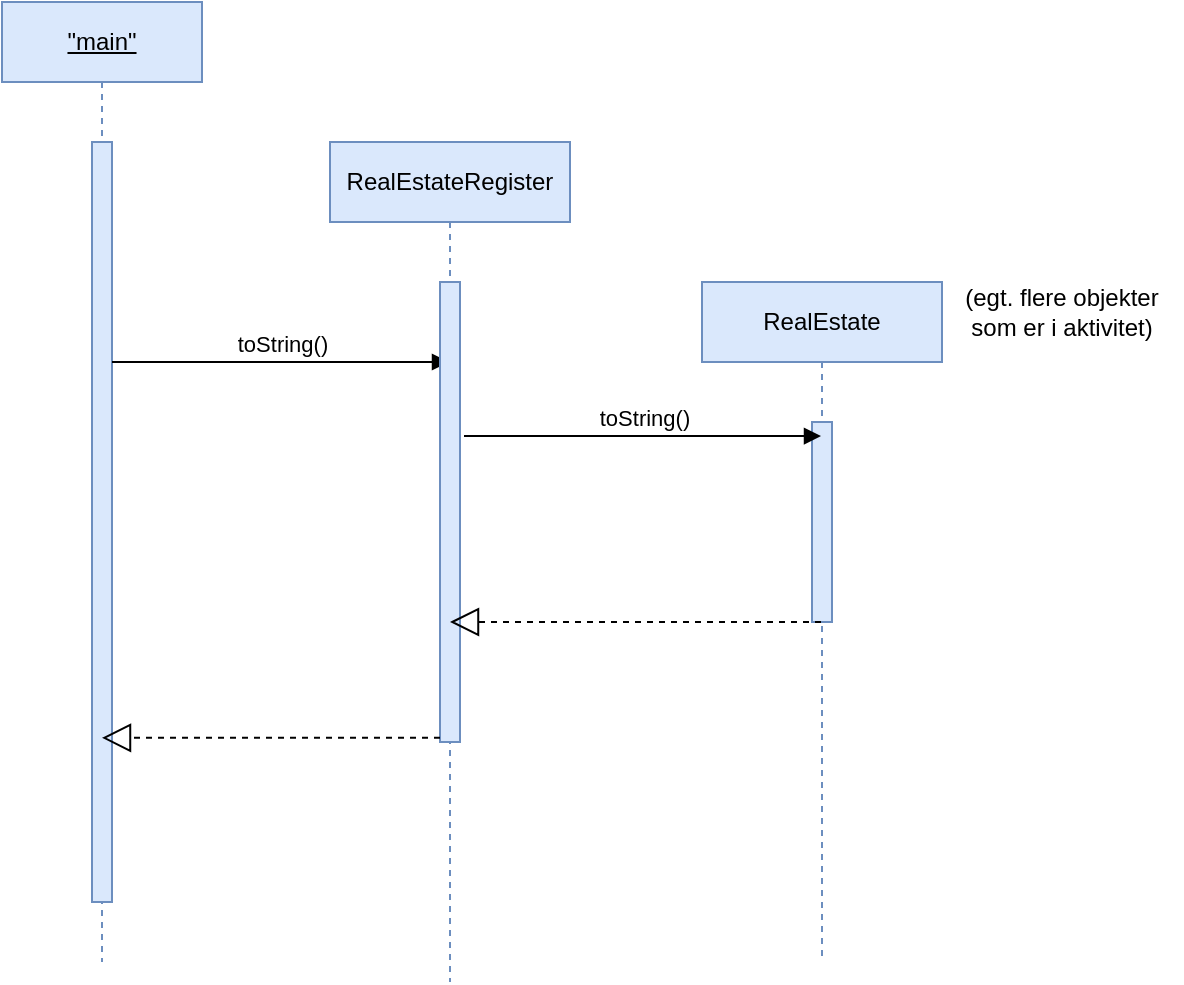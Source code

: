 <mxfile>
    <diagram id="hlT4poXKcyNRVZ_4y7_H" name="Page-1">
        <mxGraphModel dx="1142" dy="690" grid="1" gridSize="10" guides="1" tooltips="1" connect="1" arrows="1" fold="1" page="1" pageScale="1" pageWidth="827" pageHeight="1169" math="0" shadow="0">
            <root>
                <mxCell id="0"/>
                <mxCell id="1" parent="0"/>
                <mxCell id="YeF0O-S-nuLADxENavJm-1" value="&lt;u&gt;&quot;main&quot;&lt;/u&gt;" style="shape=umlLifeline;perimeter=lifelinePerimeter;whiteSpace=wrap;html=1;container=1;collapsible=0;recursiveResize=0;outlineConnect=0;fillColor=#dae8fc;strokeColor=#6c8ebf;" parent="1" vertex="1">
                    <mxGeometry x="130" y="60" width="100" height="480" as="geometry"/>
                </mxCell>
                <mxCell id="YeF0O-S-nuLADxENavJm-2" value="" style="html=1;points=[];perimeter=orthogonalPerimeter;fillColor=#dae8fc;strokeColor=#6c8ebf;" parent="YeF0O-S-nuLADxENavJm-1" vertex="1">
                    <mxGeometry x="45" y="70" width="10" height="380" as="geometry"/>
                </mxCell>
                <mxCell id="YeF0O-S-nuLADxENavJm-13" value="toString()" style="html=1;verticalAlign=bottom;endArrow=block;rounded=0;" parent="YeF0O-S-nuLADxENavJm-1" target="YeF0O-S-nuLADxENavJm-3" edge="1">
                    <mxGeometry width="80" relative="1" as="geometry">
                        <mxPoint x="55" y="180" as="sourcePoint"/>
                        <mxPoint x="165" y="180" as="targetPoint"/>
                    </mxGeometry>
                </mxCell>
                <mxCell id="YeF0O-S-nuLADxENavJm-3" value="RealEstateRegister" style="shape=umlLifeline;perimeter=lifelinePerimeter;whiteSpace=wrap;html=1;container=1;collapsible=0;recursiveResize=0;outlineConnect=0;fillColor=#dae8fc;strokeColor=#6c8ebf;" parent="1" vertex="1">
                    <mxGeometry x="294" y="130" width="120" height="420" as="geometry"/>
                </mxCell>
                <mxCell id="YeF0O-S-nuLADxENavJm-4" value="" style="html=1;points=[];perimeter=orthogonalPerimeter;fillColor=#dae8fc;strokeColor=#6c8ebf;" parent="YeF0O-S-nuLADxENavJm-3" vertex="1">
                    <mxGeometry x="55" y="70" width="10" height="230" as="geometry"/>
                </mxCell>
                <mxCell id="YeF0O-S-nuLADxENavJm-5" value="RealEstate" style="shape=umlLifeline;perimeter=lifelinePerimeter;whiteSpace=wrap;html=1;container=1;collapsible=0;recursiveResize=0;outlineConnect=0;fillColor=#dae8fc;strokeColor=#6c8ebf;" parent="1" vertex="1">
                    <mxGeometry x="480" y="200" width="120" height="340" as="geometry"/>
                </mxCell>
                <mxCell id="YeF0O-S-nuLADxENavJm-6" value="" style="html=1;points=[];perimeter=orthogonalPerimeter;fillColor=#dae8fc;strokeColor=#6c8ebf;" parent="YeF0O-S-nuLADxENavJm-5" vertex="1">
                    <mxGeometry x="55" y="70" width="10" height="100" as="geometry"/>
                </mxCell>
                <mxCell id="YeF0O-S-nuLADxENavJm-12" value="(egt. flere objekter som er i aktivitet)" style="text;html=1;strokeColor=none;fillColor=none;align=center;verticalAlign=middle;whiteSpace=wrap;rounded=0;" parent="1" vertex="1">
                    <mxGeometry x="600" y="200" width="120" height="30" as="geometry"/>
                </mxCell>
                <mxCell id="YeF0O-S-nuLADxENavJm-17" value="toString()" style="html=1;verticalAlign=bottom;endArrow=block;rounded=0;exitX=1.2;exitY=0.335;exitDx=0;exitDy=0;exitPerimeter=0;" parent="1" source="YeF0O-S-nuLADxENavJm-4" target="YeF0O-S-nuLADxENavJm-5" edge="1">
                    <mxGeometry width="80" relative="1" as="geometry">
                        <mxPoint x="360" y="310" as="sourcePoint"/>
                        <mxPoint x="528.5" y="310" as="targetPoint"/>
                    </mxGeometry>
                </mxCell>
                <mxCell id="YeF0O-S-nuLADxENavJm-18" value="" style="endArrow=block;dashed=1;endFill=0;endSize=12;html=1;rounded=0;" parent="1" source="YeF0O-S-nuLADxENavJm-5" target="YeF0O-S-nuLADxENavJm-3" edge="1">
                    <mxGeometry width="160" relative="1" as="geometry">
                        <mxPoint x="460" y="370" as="sourcePoint"/>
                        <mxPoint x="490" y="230" as="targetPoint"/>
                    </mxGeometry>
                </mxCell>
                <mxCell id="YeF0O-S-nuLADxENavJm-20" value="" style="endArrow=block;dashed=1;endFill=0;endSize=12;html=1;rounded=0;exitX=0;exitY=0.991;exitDx=0;exitDy=0;exitPerimeter=0;" parent="1" source="YeF0O-S-nuLADxENavJm-4" target="YeF0O-S-nuLADxENavJm-1" edge="1">
                    <mxGeometry width="160" relative="1" as="geometry">
                        <mxPoint x="549.5" y="365" as="sourcePoint"/>
                        <mxPoint x="363.5" y="365" as="targetPoint"/>
                    </mxGeometry>
                </mxCell>
            </root>
        </mxGraphModel>
    </diagram>
</mxfile>